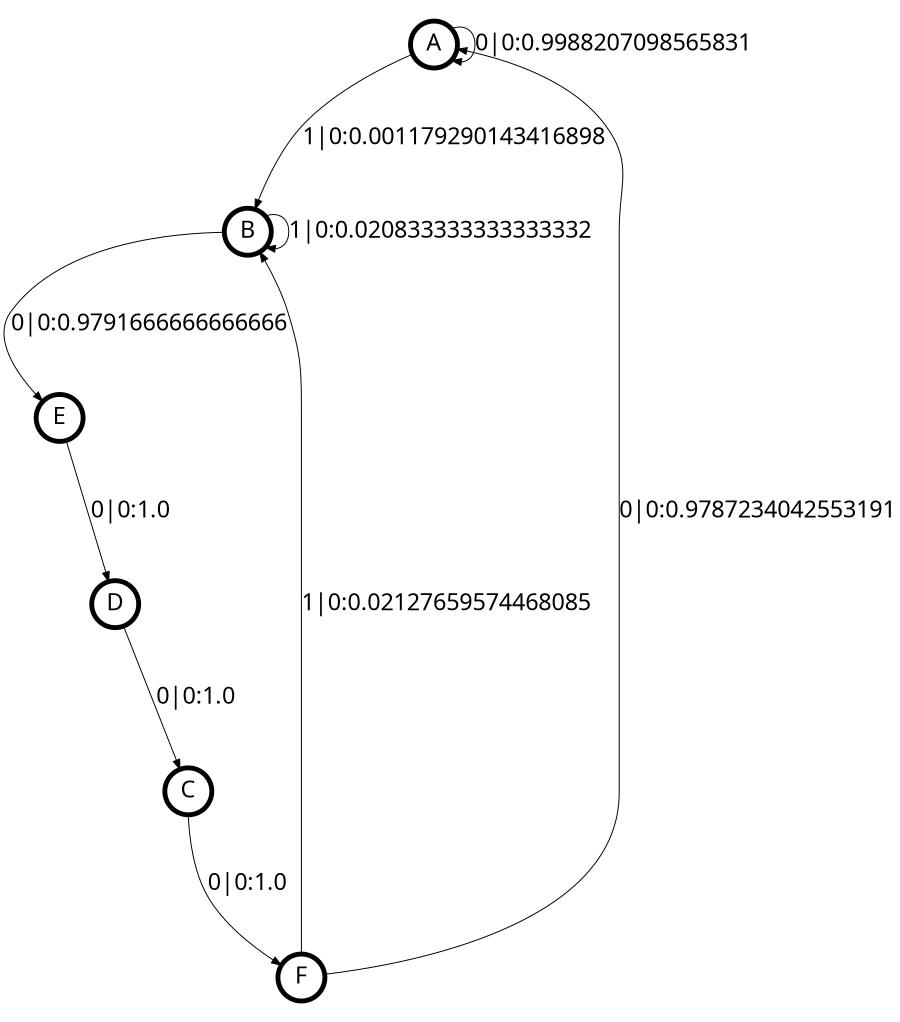 digraph  {
size = "6,8.5";
ratio = "fill";
node
[shape = circle];
node [fontsize = 24];
node [penwidth = 5];
edge [fontsize = 24];
node [fontname = "CMU Serif Roman"];
graph [fontname = "CMU Serif Roman"];
edge [fontname = "CMU Serif Roman"];
A -> A [label = "0|0:0.9988207098565831\l"];
A -> B [label = "1|0:0.001179290143416898\l"];
B -> B [label = "1|0:0.020833333333333332\l"];
B -> E [label = "0|0:0.9791666666666666\l"];
C -> F [label = "0|0:1.0\l"];
D -> C [label = "0|0:1.0\l"];
E -> D [label = "0|0:1.0\l"];
F -> A [label = "0|0:0.9787234042553191\l"];
F -> B [label = "1|0:0.02127659574468085\l"];
}